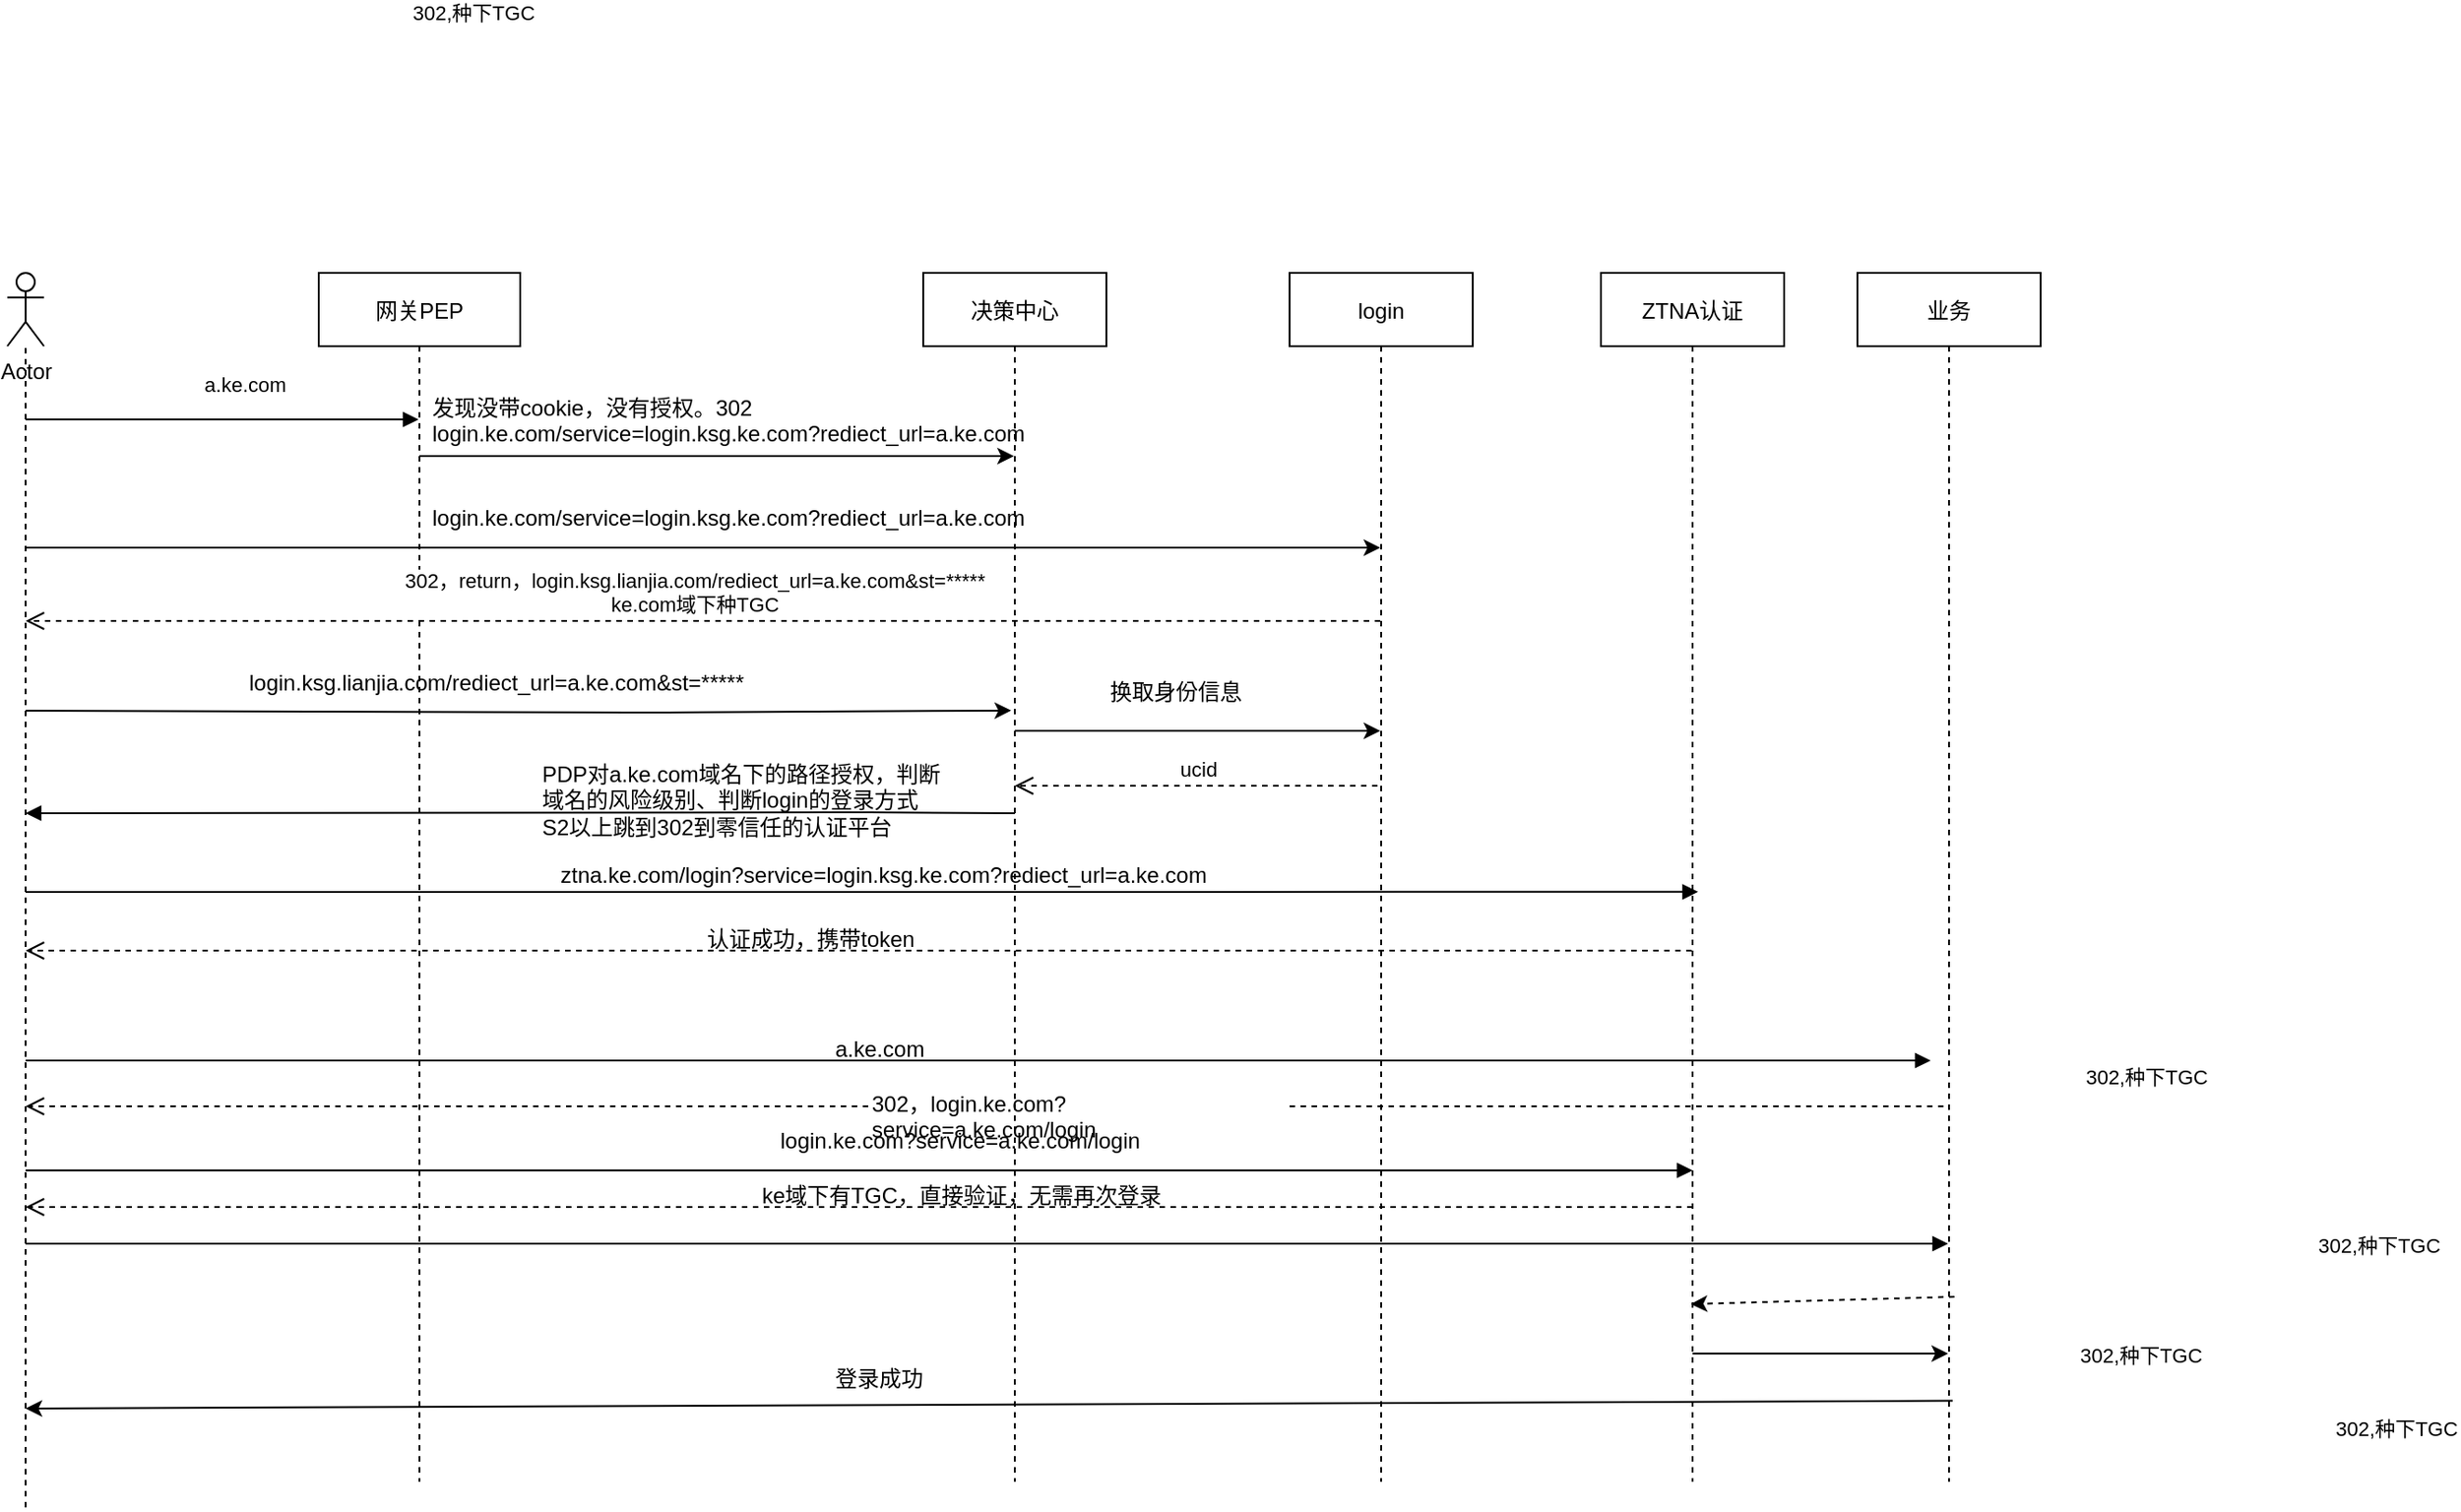 <mxfile version="13.10.4" type="github">
  <diagram id="kgpKYQtTHZ0yAKxKKP6v" name="Page-1">
    <mxGraphModel dx="1038" dy="3847" grid="1" gridSize="10" guides="1" tooltips="1" connect="1" arrows="1" fold="1" page="1" pageScale="1" pageWidth="2339" pageHeight="3300" math="0" shadow="0">
      <root>
        <mxCell id="0" />
        <mxCell id="1" parent="0" />
        <mxCell id="3nuBFxr9cyL0pnOWT2aG-5" value="网关PEP" style="shape=umlLifeline;perimeter=lifelinePerimeter;container=1;collapsible=0;recursiveResize=0;rounded=0;shadow=0;strokeWidth=1;" parent="1" vertex="1">
          <mxGeometry x="320" y="80" width="110" height="660" as="geometry" />
        </mxCell>
        <mxCell id="3nuBFxr9cyL0pnOWT2aG-8" value="a.ke.com" style="verticalAlign=bottom;endArrow=block;shadow=0;strokeWidth=1;" parent="1" target="3nuBFxr9cyL0pnOWT2aG-5" edge="1">
          <mxGeometry x="0.118" y="10" relative="1" as="geometry">
            <mxPoint x="160" y="160" as="sourcePoint" />
            <mxPoint x="345" y="160.0" as="targetPoint" />
            <mxPoint as="offset" />
          </mxGeometry>
        </mxCell>
        <mxCell id="vI5zeRo2F1aZtrcYhNLY-5" value="login" style="shape=umlLifeline;perimeter=lifelinePerimeter;container=1;collapsible=0;recursiveResize=0;rounded=0;shadow=0;strokeWidth=1;" vertex="1" parent="1">
          <mxGeometry x="850" y="80" width="100" height="660" as="geometry" />
        </mxCell>
        <mxCell id="vI5zeRo2F1aZtrcYhNLY-7" value="ZTNA认证" style="shape=umlLifeline;perimeter=lifelinePerimeter;container=1;collapsible=0;recursiveResize=0;rounded=0;shadow=0;strokeWidth=1;" vertex="1" parent="1">
          <mxGeometry x="1020" y="80" width="100" height="660" as="geometry" />
        </mxCell>
        <mxCell id="vI5zeRo2F1aZtrcYhNLY-8" value="&lt;div&gt;发现没带cookie，没有授权。302&lt;/div&gt;&lt;div&gt;login.ke.com/service=login.ksg.ke.com?rediect_url=a.ke.com&lt;/div&gt;" style="text;whiteSpace=wrap;html=1;" vertex="1" parent="1">
          <mxGeometry x="380" y="140" width="390" height="30" as="geometry" />
        </mxCell>
        <mxCell id="vI5zeRo2F1aZtrcYhNLY-9" value="" style="endArrow=classic;html=1;" edge="1" parent="1" source="3nuBFxr9cyL0pnOWT2aG-5" target="vI5zeRo2F1aZtrcYhNLY-11">
          <mxGeometry width="50" height="50" relative="1" as="geometry">
            <mxPoint x="260" y="180" as="sourcePoint" />
            <mxPoint x="430" y="130" as="targetPoint" />
            <Array as="points">
              <mxPoint x="500" y="180" />
            </Array>
          </mxGeometry>
        </mxCell>
        <mxCell id="vI5zeRo2F1aZtrcYhNLY-10" value="业务" style="shape=umlLifeline;perimeter=lifelinePerimeter;container=1;collapsible=0;recursiveResize=0;rounded=0;shadow=0;strokeWidth=1;" vertex="1" parent="1">
          <mxGeometry x="1160" y="80" width="100" height="660" as="geometry" />
        </mxCell>
        <mxCell id="vI5zeRo2F1aZtrcYhNLY-11" value="决策中心" style="shape=umlLifeline;perimeter=lifelinePerimeter;container=1;collapsible=0;recursiveResize=0;rounded=0;shadow=0;strokeWidth=1;" vertex="1" parent="1">
          <mxGeometry x="650" y="80" width="100" height="660" as="geometry" />
        </mxCell>
        <mxCell id="vI5zeRo2F1aZtrcYhNLY-12" value="" style="endArrow=classic;html=1;" edge="1" parent="1" target="vI5zeRo2F1aZtrcYhNLY-5">
          <mxGeometry width="50" height="50" relative="1" as="geometry">
            <mxPoint x="160" y="230" as="sourcePoint" />
            <mxPoint x="490.03" y="229.5" as="targetPoint" />
            <Array as="points">
              <mxPoint x="580" y="230" />
            </Array>
          </mxGeometry>
        </mxCell>
        <mxCell id="vI5zeRo2F1aZtrcYhNLY-13" value="ztna.ke.com/login?service=login.ksg.ke.com?rediect_url=a.ke.com" style="text;whiteSpace=wrap;html=1;" vertex="1" parent="1">
          <mxGeometry x="450" y="395" width="370" height="20" as="geometry" />
        </mxCell>
        <mxCell id="vI5zeRo2F1aZtrcYhNLY-14" value="302,种下TGC" style="verticalAlign=bottom;endArrow=block;shadow=0;strokeWidth=1;" edge="1" parent="1" target="vI5zeRo2F1aZtrcYhNLY-10">
          <mxGeometry x="1" y="-269" relative="1" as="geometry">
            <mxPoint x="160" y="610" as="sourcePoint" />
            <mxPoint x="1250" y="600.0" as="targetPoint" />
            <mxPoint x="245" y="-159" as="offset" />
          </mxGeometry>
        </mxCell>
        <mxCell id="vI5zeRo2F1aZtrcYhNLY-19" value="login.ksg.lianjia.com/rediect_url=a.ke.com&amp;amp;st=*****" style="text;whiteSpace=wrap;html=1;" vertex="1" parent="1">
          <mxGeometry x="280" y="290" width="390" height="30" as="geometry" />
        </mxCell>
        <mxCell id="vI5zeRo2F1aZtrcYhNLY-20" value="ucid" style="verticalAlign=bottom;endArrow=open;dashed=1;endSize=8;shadow=0;strokeWidth=1;exitX=0.48;exitY=0.627;exitDx=0;exitDy=0;exitPerimeter=0;" edge="1" parent="1" target="vI5zeRo2F1aZtrcYhNLY-11">
          <mxGeometry x="-0.013" relative="1" as="geometry">
            <mxPoint x="720" y="362" as="targetPoint" />
            <mxPoint x="898" y="360" as="sourcePoint" />
            <Array as="points" />
            <mxPoint as="offset" />
          </mxGeometry>
        </mxCell>
        <mxCell id="vI5zeRo2F1aZtrcYhNLY-25" value="302,种下TGC" style="verticalAlign=bottom;endArrow=block;shadow=0;strokeWidth=1;entryX=0.53;entryY=0.512;entryDx=0;entryDy=0;entryPerimeter=0;" edge="1" parent="1" target="vI5zeRo2F1aZtrcYhNLY-7">
          <mxGeometry x="1" y="-269" relative="1" as="geometry">
            <mxPoint x="160" y="418" as="sourcePoint" />
            <mxPoint x="1059.5" y="380.0" as="targetPoint" />
            <mxPoint x="245" y="-159" as="offset" />
            <Array as="points" />
          </mxGeometry>
        </mxCell>
        <mxCell id="vI5zeRo2F1aZtrcYhNLY-26" value="302，return，login.ksg.lianjia.com/rediect_url=a.ke.com&amp;st=*****&#xa;ke.com域下种TGC" style="verticalAlign=bottom;endArrow=open;dashed=1;endSize=8;shadow=0;strokeWidth=1;" edge="1" parent="1" source="vI5zeRo2F1aZtrcYhNLY-5">
          <mxGeometry x="0.012" relative="1" as="geometry">
            <mxPoint x="160" y="270" as="targetPoint" />
            <mxPoint x="899.5" y="270" as="sourcePoint" />
            <Array as="points">
              <mxPoint x="750" y="270" />
            </Array>
            <mxPoint as="offset" />
          </mxGeometry>
        </mxCell>
        <mxCell id="vI5zeRo2F1aZtrcYhNLY-27" value="" style="endArrow=classic;html=1;entryX=0.48;entryY=0.362;entryDx=0;entryDy=0;entryPerimeter=0;" edge="1" parent="1" target="vI5zeRo2F1aZtrcYhNLY-11">
          <mxGeometry width="50" height="50" relative="1" as="geometry">
            <mxPoint x="160" y="319" as="sourcePoint" />
            <mxPoint x="640" y="240" as="targetPoint" />
            <Array as="points">
              <mxPoint x="500" y="320" />
            </Array>
          </mxGeometry>
        </mxCell>
        <mxCell id="vI5zeRo2F1aZtrcYhNLY-28" value="" style="endArrow=classic;html=1;" edge="1" parent="1" source="vI5zeRo2F1aZtrcYhNLY-11" target="vI5zeRo2F1aZtrcYhNLY-5">
          <mxGeometry width="50" height="50" relative="1" as="geometry">
            <mxPoint x="590" y="290" as="sourcePoint" />
            <mxPoint x="640" y="240" as="targetPoint" />
            <Array as="points">
              <mxPoint x="770" y="330" />
            </Array>
          </mxGeometry>
        </mxCell>
        <mxCell id="vI5zeRo2F1aZtrcYhNLY-29" value="换取身份信息" style="text;whiteSpace=wrap;html=1;" vertex="1" parent="1">
          <mxGeometry x="750" y="295" width="90" height="30" as="geometry" />
        </mxCell>
        <mxCell id="vI5zeRo2F1aZtrcYhNLY-32" value="" style="verticalAlign=bottom;endArrow=open;dashed=1;endSize=8;shadow=0;strokeWidth=1;" edge="1" parent="1" source="vI5zeRo2F1aZtrcYhNLY-7">
          <mxGeometry x="-0.013" y="-10" relative="1" as="geometry">
            <mxPoint x="160" y="450" as="targetPoint" />
            <mxPoint x="898" y="360" as="sourcePoint" />
            <Array as="points">
              <mxPoint x="820" y="450" />
            </Array>
            <mxPoint as="offset" />
          </mxGeometry>
        </mxCell>
        <mxCell id="vI5zeRo2F1aZtrcYhNLY-33" value="a.ke.com" style="text;whiteSpace=wrap;html=1;" vertex="1" parent="1">
          <mxGeometry x="600" y="490" width="260" height="30" as="geometry" />
        </mxCell>
        <mxCell id="vI5zeRo2F1aZtrcYhNLY-36" value="302,种下TGC" style="verticalAlign=bottom;endArrow=block;shadow=0;strokeWidth=1;" edge="1" parent="1">
          <mxGeometry x="1" y="-269" relative="1" as="geometry">
            <mxPoint x="160" y="510" as="sourcePoint" />
            <mxPoint x="1200" y="510" as="targetPoint" />
            <mxPoint x="245" y="-159" as="offset" />
          </mxGeometry>
        </mxCell>
        <mxCell id="vI5zeRo2F1aZtrcYhNLY-37" value="" style="verticalAlign=bottom;endArrow=open;dashed=1;endSize=8;shadow=0;strokeWidth=1;" edge="1" parent="1" source="vI5zeRo2F1aZtrcYhNLY-35">
          <mxGeometry x="-0.013" y="-10" relative="1" as="geometry">
            <mxPoint x="160" y="535" as="targetPoint" />
            <mxPoint x="1210.25" y="540" as="sourcePoint" />
            <Array as="points" />
            <mxPoint as="offset" />
          </mxGeometry>
        </mxCell>
        <mxCell id="vI5zeRo2F1aZtrcYhNLY-38" value="登录成功" style="text;whiteSpace=wrap;html=1;" vertex="1" parent="1">
          <mxGeometry x="600" y="670" width="60" height="40" as="geometry" />
        </mxCell>
        <mxCell id="vI5zeRo2F1aZtrcYhNLY-40" value="302,种下TGC" style="verticalAlign=bottom;endArrow=block;shadow=0;strokeWidth=1;" edge="1" parent="1">
          <mxGeometry x="1" y="-269" relative="1" as="geometry">
            <mxPoint x="160" y="570" as="sourcePoint" />
            <mxPoint x="1070" y="570" as="targetPoint" />
            <mxPoint x="245" y="-159" as="offset" />
          </mxGeometry>
        </mxCell>
        <mxCell id="vI5zeRo2F1aZtrcYhNLY-35" value="302，login.ke.com?service=a.ke.com/login" style="text;whiteSpace=wrap;html=1;" vertex="1" parent="1">
          <mxGeometry x="620" y="520" width="230" height="30" as="geometry" />
        </mxCell>
        <mxCell id="vI5zeRo2F1aZtrcYhNLY-42" value="ke域下有TGC，直接验证，无需再次登录" style="text;whiteSpace=wrap;html=1;" vertex="1" parent="1">
          <mxGeometry x="560" y="570" width="260" height="30" as="geometry" />
        </mxCell>
        <mxCell id="vI5zeRo2F1aZtrcYhNLY-43" value="" style="verticalAlign=bottom;endArrow=open;dashed=1;endSize=8;shadow=0;strokeWidth=1;" edge="1" parent="1">
          <mxGeometry x="-0.013" y="-10" relative="1" as="geometry">
            <mxPoint x="160" y="590" as="targetPoint" />
            <mxPoint x="1070" y="590" as="sourcePoint" />
            <mxPoint as="offset" />
          </mxGeometry>
        </mxCell>
        <mxCell id="vI5zeRo2F1aZtrcYhNLY-44" value="login.ke.com?service=a.ke.com/login" style="text;whiteSpace=wrap;html=1;" vertex="1" parent="1">
          <mxGeometry x="570" y="540" width="260" height="30" as="geometry" />
        </mxCell>
        <mxCell id="vI5zeRo2F1aZtrcYhNLY-45" value="" style="endArrow=none;dashed=1;html=1;" edge="1" parent="1" source="vI5zeRo2F1aZtrcYhNLY-35" target="vI5zeRo2F1aZtrcYhNLY-10">
          <mxGeometry width="50" height="50" relative="1" as="geometry">
            <mxPoint x="720" y="530" as="sourcePoint" />
            <mxPoint x="770" y="480" as="targetPoint" />
          </mxGeometry>
        </mxCell>
        <mxCell id="vI5zeRo2F1aZtrcYhNLY-46" value="" style="endArrow=classic;html=1;dashed=1;entryX=0.49;entryY=0.853;entryDx=0;entryDy=0;entryPerimeter=0;exitX=0.53;exitY=0.847;exitDx=0;exitDy=0;exitPerimeter=0;" edge="1" parent="1" source="vI5zeRo2F1aZtrcYhNLY-10" target="vI5zeRo2F1aZtrcYhNLY-7">
          <mxGeometry width="50" height="50" relative="1" as="geometry">
            <mxPoint x="800" y="530" as="sourcePoint" />
            <mxPoint x="850" y="480" as="targetPoint" />
            <Array as="points" />
          </mxGeometry>
        </mxCell>
        <mxCell id="vI5zeRo2F1aZtrcYhNLY-49" value="" style="endArrow=classic;html=1;exitX=0.52;exitY=0.933;exitDx=0;exitDy=0;exitPerimeter=0;" edge="1" parent="1" source="vI5zeRo2F1aZtrcYhNLY-10">
          <mxGeometry width="50" height="50" relative="1" as="geometry">
            <mxPoint x="800" y="530" as="sourcePoint" />
            <mxPoint x="160" y="700" as="targetPoint" />
          </mxGeometry>
        </mxCell>
        <mxCell id="vI5zeRo2F1aZtrcYhNLY-52" value="" style="endArrow=classic;html=1;" edge="1" parent="1" target="vI5zeRo2F1aZtrcYhNLY-10">
          <mxGeometry width="50" height="50" relative="1" as="geometry">
            <mxPoint x="1070" y="670" as="sourcePoint" />
            <mxPoint x="1120" y="620" as="targetPoint" />
          </mxGeometry>
        </mxCell>
        <mxCell id="vI5zeRo2F1aZtrcYhNLY-53" value="302,种下TGC" style="verticalAlign=bottom;endArrow=block;shadow=0;strokeWidth=1;" edge="1" parent="1">
          <mxGeometry x="1" y="-269" relative="1" as="geometry">
            <mxPoint x="700" y="375" as="sourcePoint" />
            <mxPoint x="160" y="375" as="targetPoint" />
            <mxPoint x="245" y="-159" as="offset" />
            <Array as="points">
              <mxPoint x="610.5" y="374.5" />
            </Array>
          </mxGeometry>
        </mxCell>
        <mxCell id="vI5zeRo2F1aZtrcYhNLY-54" value="&lt;div&gt;PDP对a.ke.com域名下的路径授权，判断域名的风险级别、判断login的登录方式&lt;/div&gt;&lt;div&gt;S2以上跳到302到零信任的认证平台&lt;/div&gt;" style="text;whiteSpace=wrap;html=1;" vertex="1" parent="1">
          <mxGeometry x="440" y="340" width="230" height="30" as="geometry" />
        </mxCell>
        <mxCell id="vI5zeRo2F1aZtrcYhNLY-55" value="login.ke.com/service=login.ksg.ke.com?rediect_url=a.ke.com" style="text;whiteSpace=wrap;html=1;" vertex="1" parent="1">
          <mxGeometry x="380" y="200" width="370" height="20" as="geometry" />
        </mxCell>
        <mxCell id="vI5zeRo2F1aZtrcYhNLY-56" value="认证成功，携带token" style="text;whiteSpace=wrap;html=1;" vertex="1" parent="1">
          <mxGeometry x="530" y="430" width="260" height="30" as="geometry" />
        </mxCell>
        <mxCell id="vI5zeRo2F1aZtrcYhNLY-57" value="Actor" style="shape=umlActor;verticalLabelPosition=bottom;verticalAlign=top;html=1;outlineConnect=0;" vertex="1" parent="1">
          <mxGeometry x="150" y="80" width="20" height="40" as="geometry" />
        </mxCell>
        <mxCell id="vI5zeRo2F1aZtrcYhNLY-61" value="" style="endArrow=none;dashed=1;html=1;shadow=0;strokeWidth=1;" edge="1" parent="1">
          <mxGeometry width="50" height="50" relative="1" as="geometry">
            <mxPoint x="160" y="754" as="sourcePoint" />
            <mxPoint x="160" y="120" as="targetPoint" />
          </mxGeometry>
        </mxCell>
      </root>
    </mxGraphModel>
  </diagram>
</mxfile>
